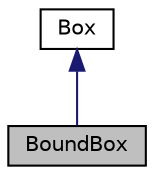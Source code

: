 digraph "BoundBox"
{
 // LATEX_PDF_SIZE
  edge [fontname="Helvetica",fontsize="10",labelfontname="Helvetica",labelfontsize="10"];
  node [fontname="Helvetica",fontsize="10",shape=record];
  Node1 [label="BoundBox",height=0.2,width=0.4,color="black", fillcolor="grey75", style="filled", fontcolor="black",tooltip="Class that represents the borders of the field."];
  Node2 -> Node1 [dir="back",color="midnightblue",fontsize="10",style="solid",fontname="Helvetica"];
  Node2 [label="Box",height=0.2,width=0.4,color="black", fillcolor="white", style="filled",URL="$class_box.html",tooltip="Abstract class for the different types of segments in the field."];
}
